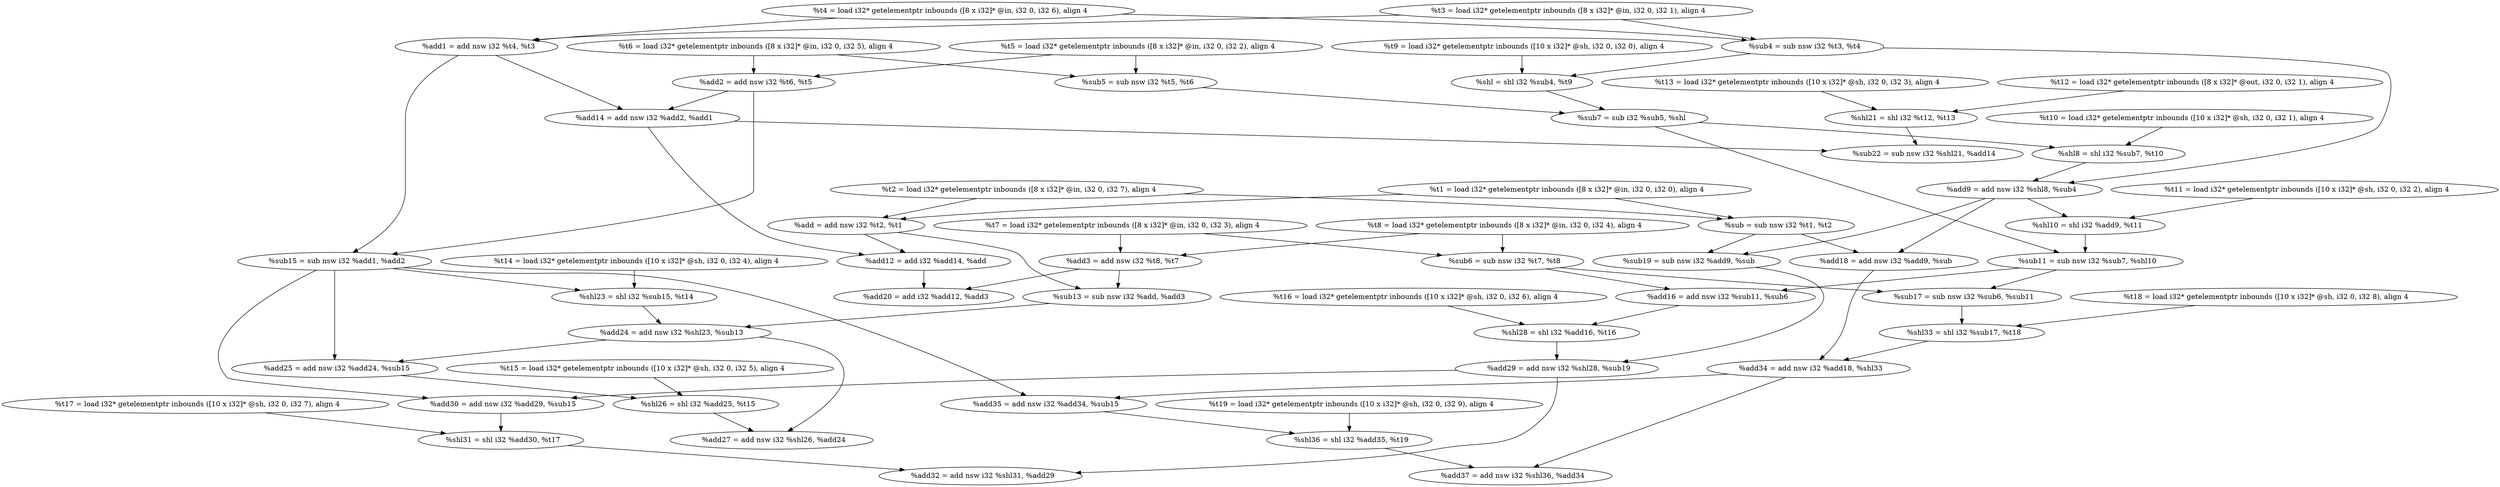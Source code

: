 digraph G {
compound=true
"t1" [label="  %t1 = load i32* getelementptr inbounds ([8 x i32]* @in, i32 0, i32 0), align 4"]
"t2" [label="  %t2 = load i32* getelementptr inbounds ([8 x i32]* @in, i32 0, i32 7), align 4"]
"add" [label="  %add = add nsw i32 %t2, %t1"]
"t3" [label="  %t3 = load i32* getelementptr inbounds ([8 x i32]* @in, i32 0, i32 1), align 4"]
"t4" [label="  %t4 = load i32* getelementptr inbounds ([8 x i32]* @in, i32 0, i32 6), align 4"]
"add1" [label="  %add1 = add nsw i32 %t4, %t3"]
"t5" [label="  %t5 = load i32* getelementptr inbounds ([8 x i32]* @in, i32 0, i32 2), align 4"]
"t6" [label="  %t6 = load i32* getelementptr inbounds ([8 x i32]* @in, i32 0, i32 5), align 4"]
"add2" [label="  %add2 = add nsw i32 %t6, %t5"]
"t7" [label="  %t7 = load i32* getelementptr inbounds ([8 x i32]* @in, i32 0, i32 3), align 4"]
"t8" [label="  %t8 = load i32* getelementptr inbounds ([8 x i32]* @in, i32 0, i32 4), align 4"]
"add3" [label="  %add3 = add nsw i32 %t8, %t7"]
"sub" [label="  %sub = sub nsw i32 %t1, %t2"]
"sub4" [label="  %sub4 = sub nsw i32 %t3, %t4"]
"sub5" [label="  %sub5 = sub nsw i32 %t5, %t6"]
"sub6" [label="  %sub6 = sub nsw i32 %t7, %t8"]
"t9" [label="  %t9 = load i32* getelementptr inbounds ([10 x i32]* @sh, i32 0, i32 0), align 4"]
"shl" [label="  %shl = shl i32 %sub4, %t9"]
"sub7" [label="  %sub7 = sub i32 %sub5, %shl"]
"t10" [label="  %t10 = load i32* getelementptr inbounds ([10 x i32]* @sh, i32 0, i32 1), align 4"]
"shl8" [label="  %shl8 = shl i32 %sub7, %t10"]
"add9" [label="  %add9 = add nsw i32 %shl8, %sub4"]
"t11" [label="  %t11 = load i32* getelementptr inbounds ([10 x i32]* @sh, i32 0, i32 2), align 4"]
"shl10" [label="  %shl10 = shl i32 %add9, %t11"]
"sub11" [label="  %sub11 = sub nsw i32 %sub7, %shl10"]
"sub13" [label="  %sub13 = sub nsw i32 %add, %add3"]
"add14" [label="  %add14 = add nsw i32 %add2, %add1"]
"sub15" [label="  %sub15 = sub nsw i32 %add1, %add2"]
"add16" [label="  %add16 = add nsw i32 %sub11, %sub6"]
"sub17" [label="  %sub17 = sub nsw i32 %sub6, %sub11"]
"add18" [label="  %add18 = add nsw i32 %add9, %sub"]
"sub19" [label="  %sub19 = sub nsw i32 %add9, %sub"]
"add12" [label="  %add12 = add i32 %add14, %add"]
"add20" [label="  %add20 = add i32 %add12, %add3"]
"t12" [label="  %t12 = load i32* getelementptr inbounds ([8 x i32]* @out, i32 0, i32 1), align 4"]
"t13" [label="  %t13 = load i32* getelementptr inbounds ([10 x i32]* @sh, i32 0, i32 3), align 4"]
"shl21" [label="  %shl21 = shl i32 %t12, %t13"]
"sub22" [label="  %sub22 = sub nsw i32 %shl21, %add14"]
"t14" [label="  %t14 = load i32* getelementptr inbounds ([10 x i32]* @sh, i32 0, i32 4), align 4"]
"shl23" [label="  %shl23 = shl i32 %sub15, %t14"]
"add24" [label="  %add24 = add nsw i32 %shl23, %sub13"]
"add25" [label="  %add25 = add nsw i32 %add24, %sub15"]
"t15" [label="  %t15 = load i32* getelementptr inbounds ([10 x i32]* @sh, i32 0, i32 5), align 4"]
"shl26" [label="  %shl26 = shl i32 %add25, %t15"]
"add27" [label="  %add27 = add nsw i32 %shl26, %add24"]
"t16" [label="  %t16 = load i32* getelementptr inbounds ([10 x i32]* @sh, i32 0, i32 6), align 4"]
"shl28" [label="  %shl28 = shl i32 %add16, %t16"]
"add29" [label="  %add29 = add nsw i32 %shl28, %sub19"]
"add30" [label="  %add30 = add nsw i32 %add29, %sub15"]
"t17" [label="  %t17 = load i32* getelementptr inbounds ([10 x i32]* @sh, i32 0, i32 7), align 4"]
"shl31" [label="  %shl31 = shl i32 %add30, %t17"]
"add32" [label="  %add32 = add nsw i32 %shl31, %add29"]
"t18" [label="  %t18 = load i32* getelementptr inbounds ([10 x i32]* @sh, i32 0, i32 8), align 4"]
"shl33" [label="  %shl33 = shl i32 %sub17, %t18"]
"add34" [label="  %add34 = add nsw i32 %add18, %shl33"]
"add35" [label="  %add35 = add nsw i32 %add34, %sub15"]
"t19" [label="  %t19 = load i32* getelementptr inbounds ([10 x i32]* @sh, i32 0, i32 9), align 4"]
"shl36" [label="  %shl36 = shl i32 %add35, %t19"]
"add37" [label="  %add37 = add nsw i32 %shl36, %add34"]
"t2" -> "add"
"t1" -> "add"
"t4" -> "add1"
"t3" -> "add1"
"t6" -> "add2"
"t5" -> "add2"
"t8" -> "add3"
"t7" -> "add3"
"t1" -> "sub"
"t2" -> "sub"
"t3" -> "sub4"
"t4" -> "sub4"
"t5" -> "sub5"
"t6" -> "sub5"
"t7" -> "sub6"
"t8" -> "sub6"
"sub4" -> "shl"
"t9" -> "shl"
"sub5" -> "sub7"
"shl" -> "sub7"
"sub7" -> "shl8"
"t10" -> "shl8"
"shl8" -> "add9"
"sub4" -> "add9"
"add9" -> "shl10"
"t11" -> "shl10"
"sub7" -> "sub11"
"shl10" -> "sub11"
"add" -> "sub13"
"add3" -> "sub13"
"add2" -> "add14"
"add1" -> "add14"
"add1" -> "sub15"
"add2" -> "sub15"
"sub11" -> "add16"
"sub6" -> "add16"
"sub6" -> "sub17"
"sub11" -> "sub17"
"add9" -> "add18"
"sub" -> "add18"
"add9" -> "sub19"
"sub" -> "sub19"
"add14" -> "add12"
"add" -> "add12"
"add12" -> "add20"
"add3" -> "add20"
"t12" -> "shl21"
"t13" -> "shl21"
"shl21" -> "sub22"
"add14" -> "sub22"
"sub15" -> "shl23"
"t14" -> "shl23"
"shl23" -> "add24"
"sub13" -> "add24"
"add24" -> "add25"
"sub15" -> "add25"
"add25" -> "shl26"
"t15" -> "shl26"
"shl26" -> "add27"
"add24" -> "add27"
"add16" -> "shl28"
"t16" -> "shl28"
"shl28" -> "add29"
"sub19" -> "add29"
"add29" -> "add30"
"sub15" -> "add30"
"add30" -> "shl31"
"t17" -> "shl31"
"shl31" -> "add32"
"add29" -> "add32"
"sub17" -> "shl33"
"t18" -> "shl33"
"add18" -> "add34"
"shl33" -> "add34"
"add34" -> "add35"
"sub15" -> "add35"
"add35" -> "shl36"
"t19" -> "shl36"
"shl36" -> "add37"
"add34" -> "add37"
}
